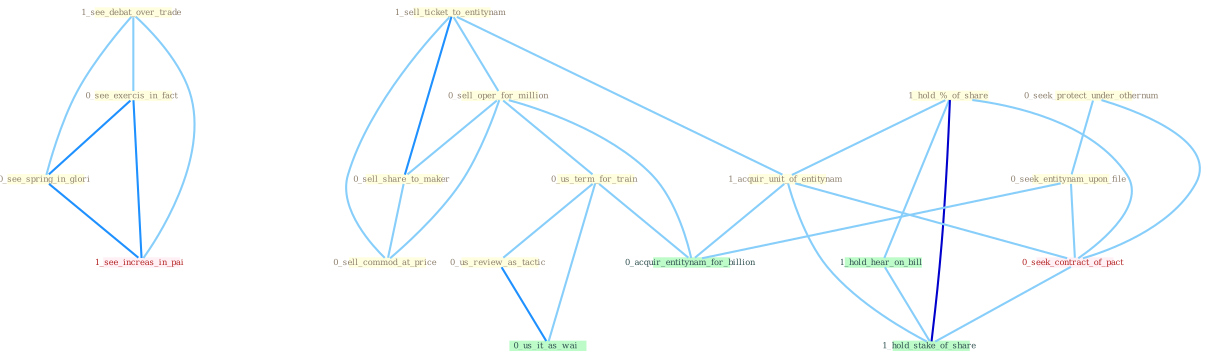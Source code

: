 Graph G{ 
    node
    [shape=polygon,style=filled,width=.5,height=.06,color="#BDFCC9",fixedsize=true,fontsize=4,
    fontcolor="#2f4f4f"];
    {node
    [color="#ffffe0", fontcolor="#8b7d6b"] "1_see_debat_over_trade " "1_sell_ticket_to_entitynam " "1_hold_%_of_share " "0_seek_protect_under_othernum " "0_seek_entitynam_upon_file " "0_see_exercis_in_fact " "0_sell_oper_for_million " "0_us_term_for_train " "0_see_spring_in_glori " "1_acquir_unit_of_entitynam " "0_sell_share_to_maker " "0_us_review_as_tactic " "0_sell_commod_at_price "}
{node [color="#fff0f5", fontcolor="#b22222"] "0_seek_contract_of_pact " "1_see_increas_in_pai "}
edge [color="#B0E2FF"];

	"1_see_debat_over_trade " -- "0_see_exercis_in_fact " [w="1", color="#87cefa" ];
	"1_see_debat_over_trade " -- "0_see_spring_in_glori " [w="1", color="#87cefa" ];
	"1_see_debat_over_trade " -- "1_see_increas_in_pai " [w="1", color="#87cefa" ];
	"1_sell_ticket_to_entitynam " -- "0_sell_oper_for_million " [w="1", color="#87cefa" ];
	"1_sell_ticket_to_entitynam " -- "1_acquir_unit_of_entitynam " [w="1", color="#87cefa" ];
	"1_sell_ticket_to_entitynam " -- "0_sell_share_to_maker " [w="2", color="#1e90ff" , len=0.8];
	"1_sell_ticket_to_entitynam " -- "0_sell_commod_at_price " [w="1", color="#87cefa" ];
	"1_hold_%_of_share " -- "1_acquir_unit_of_entitynam " [w="1", color="#87cefa" ];
	"1_hold_%_of_share " -- "0_seek_contract_of_pact " [w="1", color="#87cefa" ];
	"1_hold_%_of_share " -- "1_hold_hear_on_bill " [w="1", color="#87cefa" ];
	"1_hold_%_of_share " -- "1_hold_stake_of_share " [w="3", color="#0000cd" , len=0.6];
	"0_seek_protect_under_othernum " -- "0_seek_entitynam_upon_file " [w="1", color="#87cefa" ];
	"0_seek_protect_under_othernum " -- "0_seek_contract_of_pact " [w="1", color="#87cefa" ];
	"0_seek_entitynam_upon_file " -- "0_seek_contract_of_pact " [w="1", color="#87cefa" ];
	"0_seek_entitynam_upon_file " -- "0_acquir_entitynam_for_billion " [w="1", color="#87cefa" ];
	"0_see_exercis_in_fact " -- "0_see_spring_in_glori " [w="2", color="#1e90ff" , len=0.8];
	"0_see_exercis_in_fact " -- "1_see_increas_in_pai " [w="2", color="#1e90ff" , len=0.8];
	"0_sell_oper_for_million " -- "0_us_term_for_train " [w="1", color="#87cefa" ];
	"0_sell_oper_for_million " -- "0_sell_share_to_maker " [w="1", color="#87cefa" ];
	"0_sell_oper_for_million " -- "0_sell_commod_at_price " [w="1", color="#87cefa" ];
	"0_sell_oper_for_million " -- "0_acquir_entitynam_for_billion " [w="1", color="#87cefa" ];
	"0_us_term_for_train " -- "0_us_review_as_tactic " [w="1", color="#87cefa" ];
	"0_us_term_for_train " -- "0_us_it_as_wai " [w="1", color="#87cefa" ];
	"0_us_term_for_train " -- "0_acquir_entitynam_for_billion " [w="1", color="#87cefa" ];
	"0_see_spring_in_glori " -- "1_see_increas_in_pai " [w="2", color="#1e90ff" , len=0.8];
	"1_acquir_unit_of_entitynam " -- "0_seek_contract_of_pact " [w="1", color="#87cefa" ];
	"1_acquir_unit_of_entitynam " -- "0_acquir_entitynam_for_billion " [w="1", color="#87cefa" ];
	"1_acquir_unit_of_entitynam " -- "1_hold_stake_of_share " [w="1", color="#87cefa" ];
	"0_sell_share_to_maker " -- "0_sell_commod_at_price " [w="1", color="#87cefa" ];
	"0_us_review_as_tactic " -- "0_us_it_as_wai " [w="2", color="#1e90ff" , len=0.8];
	"0_seek_contract_of_pact " -- "1_hold_stake_of_share " [w="1", color="#87cefa" ];
	"1_hold_hear_on_bill " -- "1_hold_stake_of_share " [w="1", color="#87cefa" ];
}